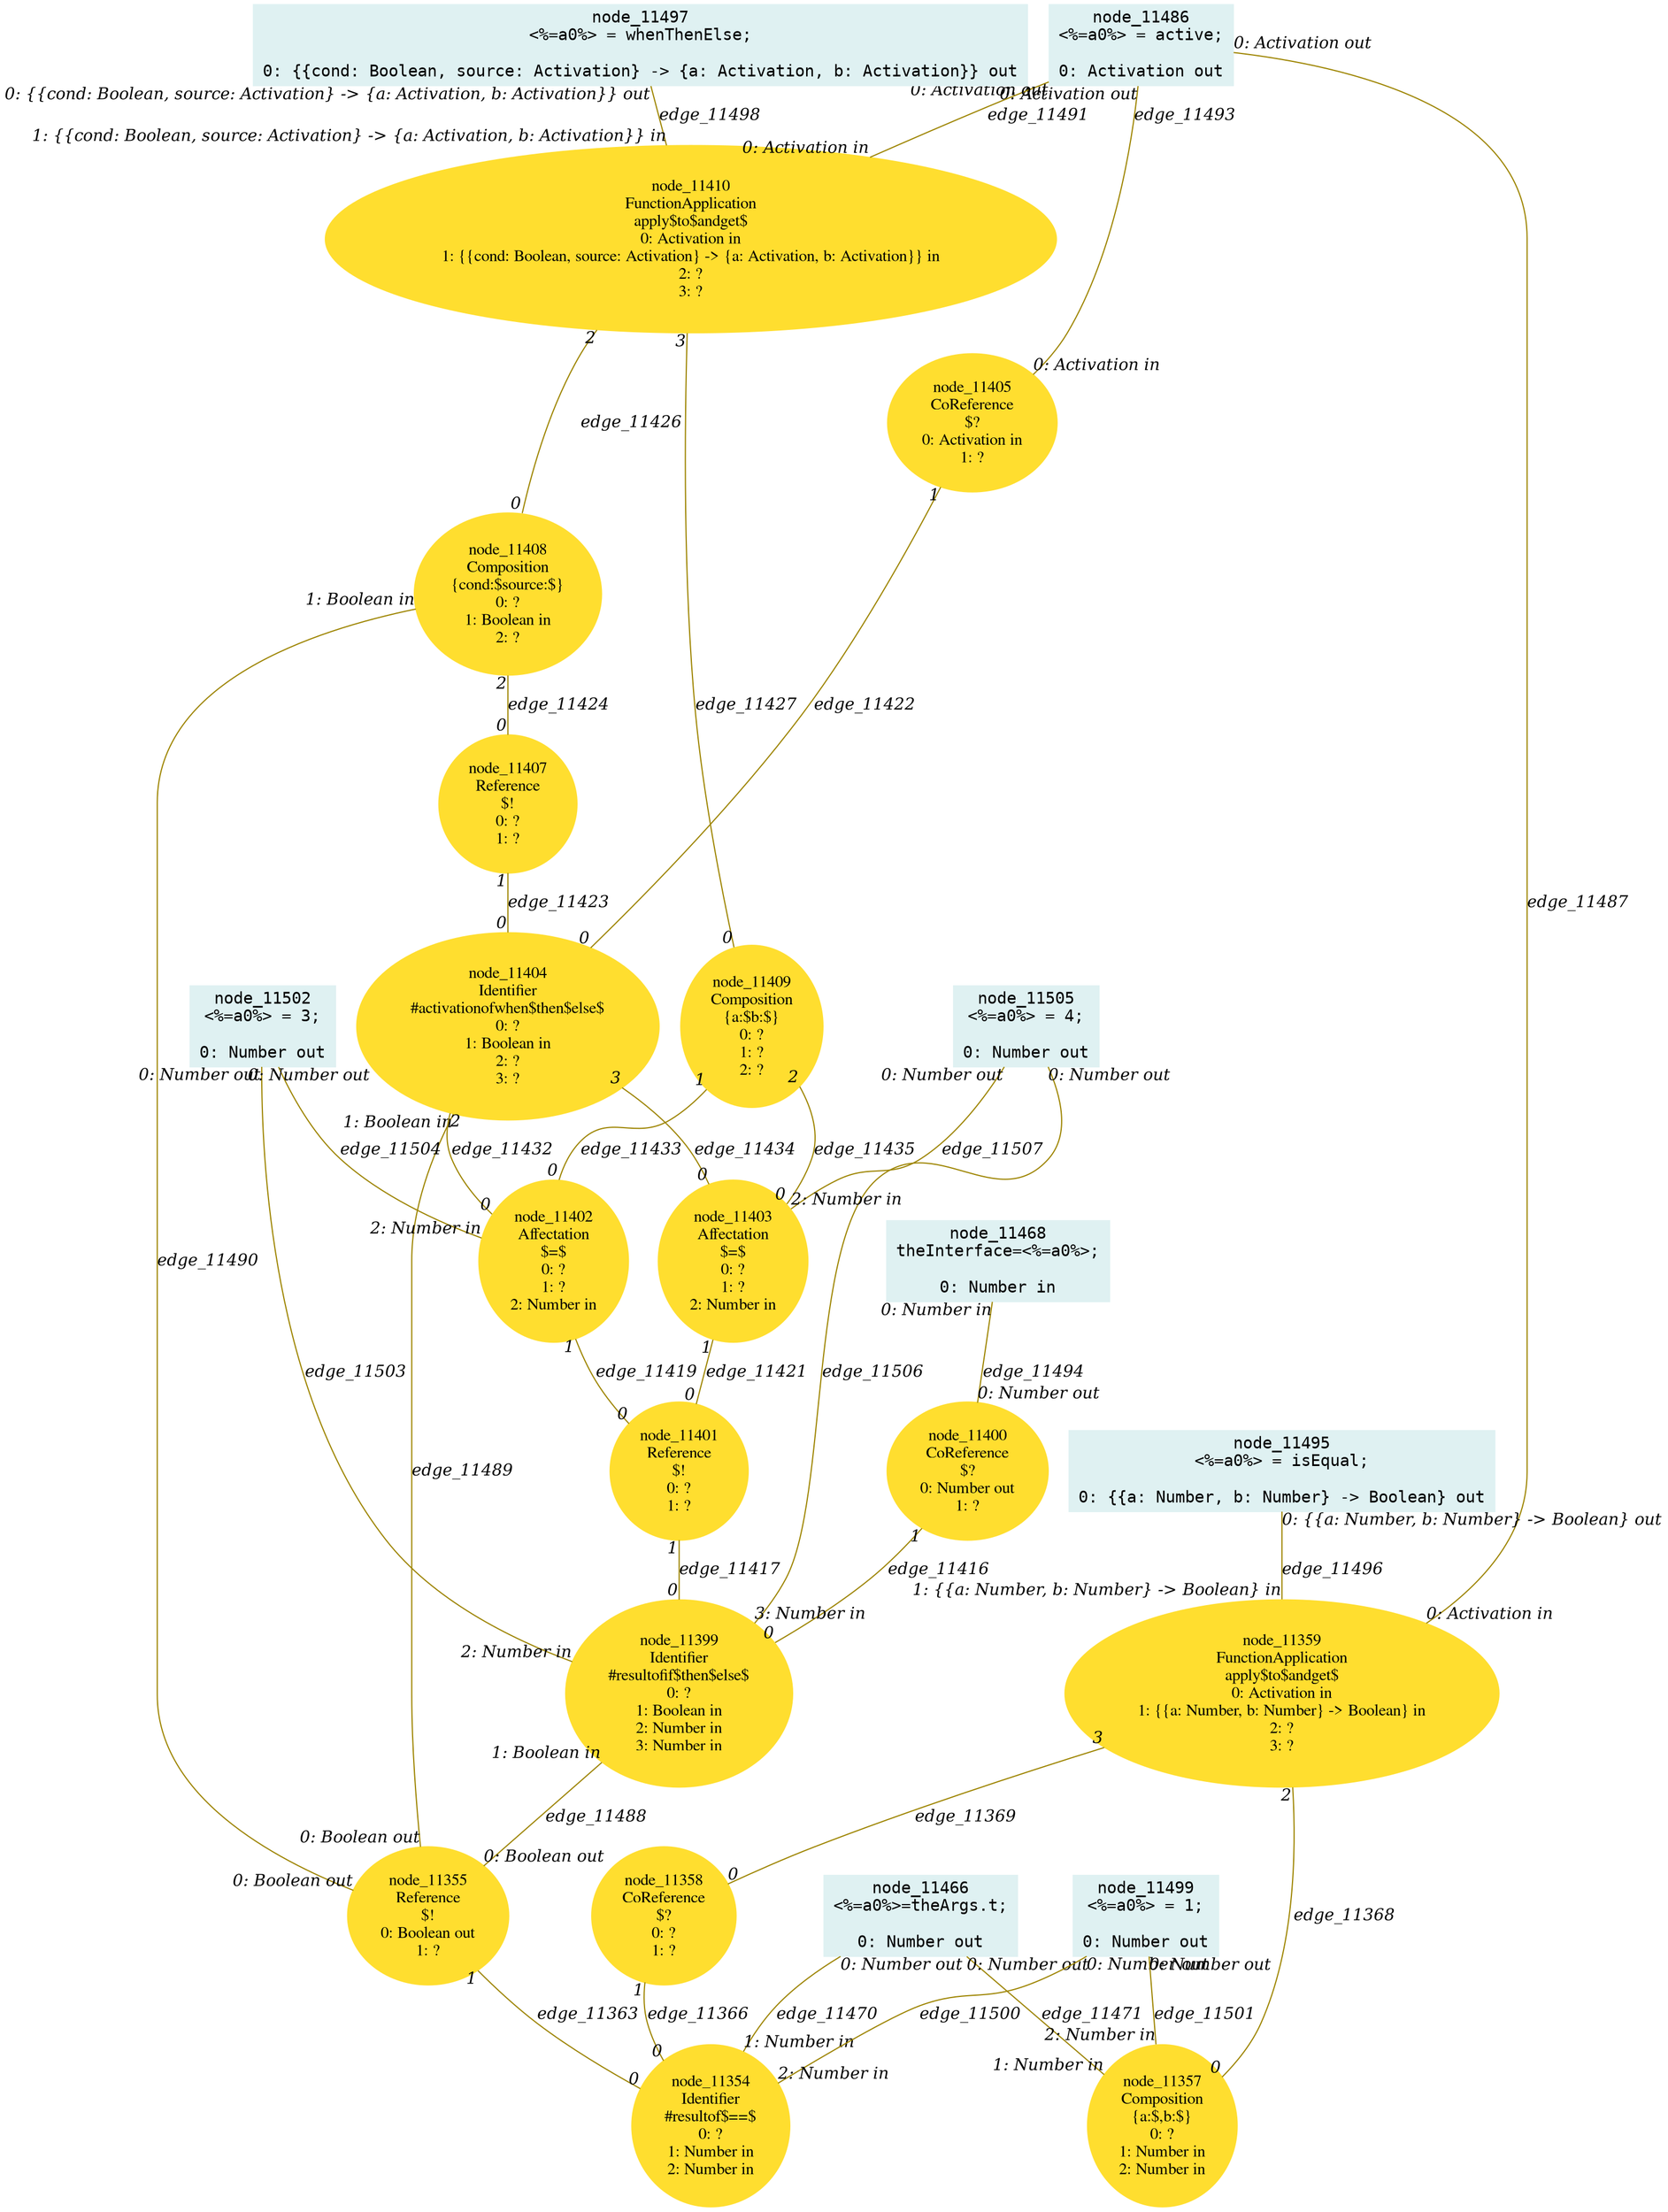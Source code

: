 digraph g{node_11354 [shape="ellipse", style="filled", color="#ffde2f", fontname="Times", label="node_11354
Identifier
#resultof$==$
0: ?
1: Number in
2: Number in" ]
node_11355 [shape="ellipse", style="filled", color="#ffde2f", fontname="Times", label="node_11355
Reference
$!
0: Boolean out
1: ?" ]
node_11357 [shape="ellipse", style="filled", color="#ffde2f", fontname="Times", label="node_11357
Composition
{a:$,b:$}
0: ?
1: Number in
2: Number in" ]
node_11358 [shape="ellipse", style="filled", color="#ffde2f", fontname="Times", label="node_11358
CoReference
$?
0: ?
1: ?" ]
node_11359 [shape="ellipse", style="filled", color="#ffde2f", fontname="Times", label="node_11359
FunctionApplication
apply$to$andget$
0: Activation in
1: {{a: Number, b: Number} -> Boolean} in
2: ?
3: ?" ]
node_11399 [shape="ellipse", style="filled", color="#ffde2f", fontname="Times", label="node_11399
Identifier
#resultofif$then$else$
0: ?
1: Boolean in
2: Number in
3: Number in" ]
node_11400 [shape="ellipse", style="filled", color="#ffde2f", fontname="Times", label="node_11400
CoReference
$?
0: Number out
1: ?" ]
node_11401 [shape="ellipse", style="filled", color="#ffde2f", fontname="Times", label="node_11401
Reference
$!
0: ?
1: ?" ]
node_11402 [shape="ellipse", style="filled", color="#ffde2f", fontname="Times", label="node_11402
Affectation
$=$
0: ?
1: ?
2: Number in" ]
node_11403 [shape="ellipse", style="filled", color="#ffde2f", fontname="Times", label="node_11403
Affectation
$=$
0: ?
1: ?
2: Number in" ]
node_11404 [shape="ellipse", style="filled", color="#ffde2f", fontname="Times", label="node_11404
Identifier
#activationofwhen$then$else$
0: ?
1: Boolean in
2: ?
3: ?" ]
node_11405 [shape="ellipse", style="filled", color="#ffde2f", fontname="Times", label="node_11405
CoReference
$?
0: Activation in
1: ?" ]
node_11407 [shape="ellipse", style="filled", color="#ffde2f", fontname="Times", label="node_11407
Reference
$!
0: ?
1: ?" ]
node_11408 [shape="ellipse", style="filled", color="#ffde2f", fontname="Times", label="node_11408
Composition
{cond:$source:$}
0: ?
1: Boolean in
2: ?" ]
node_11409 [shape="ellipse", style="filled", color="#ffde2f", fontname="Times", label="node_11409
Composition
{a:$b:$}
0: ?
1: ?
2: ?" ]
node_11410 [shape="ellipse", style="filled", color="#ffde2f", fontname="Times", label="node_11410
FunctionApplication
apply$to$andget$
0: Activation in
1: {{cond: Boolean, source: Activation} -> {a: Activation, b: Activation}} in
2: ?
3: ?" ]
node_11466 [shape="box", style="filled", color="#dff1f2", fontname="Courier", label="node_11466
<%=a0%>=theArgs.t;

0: Number out" ]
node_11468 [shape="box", style="filled", color="#dff1f2", fontname="Courier", label="node_11468
theInterface=<%=a0%>;

0: Number in" ]
node_11486 [shape="box", style="filled", color="#dff1f2", fontname="Courier", label="node_11486
<%=a0%> = active;

0: Activation out" ]
node_11495 [shape="box", style="filled", color="#dff1f2", fontname="Courier", label="node_11495
<%=a0%> = isEqual;

0: {{a: Number, b: Number} -> Boolean} out" ]
node_11497 [shape="box", style="filled", color="#dff1f2", fontname="Courier", label="node_11497
<%=a0%> = whenThenElse;

0: {{cond: Boolean, source: Activation} -> {a: Activation, b: Activation}} out" ]
node_11499 [shape="box", style="filled", color="#dff1f2", fontname="Courier", label="node_11499
<%=a0%> = 1;

0: Number out" ]
node_11502 [shape="box", style="filled", color="#dff1f2", fontname="Courier", label="node_11502
<%=a0%> = 3;

0: Number out" ]
node_11505 [shape="box", style="filled", color="#dff1f2", fontname="Courier", label="node_11505
<%=a0%> = 4;

0: Number out" ]
node_11355 -> node_11354 [dir=none, arrowHead=none, fontname="Times-Italic", arrowsize=1, color="#9d8400", label="edge_11363",  headlabel="0", taillabel="1" ]
node_11358 -> node_11354 [dir=none, arrowHead=none, fontname="Times-Italic", arrowsize=1, color="#9d8400", label="edge_11366",  headlabel="0", taillabel="1" ]
node_11359 -> node_11357 [dir=none, arrowHead=none, fontname="Times-Italic", arrowsize=1, color="#9d8400", label="edge_11368",  headlabel="0", taillabel="2" ]
node_11359 -> node_11358 [dir=none, arrowHead=none, fontname="Times-Italic", arrowsize=1, color="#9d8400", label="edge_11369",  headlabel="0", taillabel="3" ]
node_11400 -> node_11399 [dir=none, arrowHead=none, fontname="Times-Italic", arrowsize=1, color="#9d8400", label="edge_11416",  headlabel="0", taillabel="1" ]
node_11401 -> node_11399 [dir=none, arrowHead=none, fontname="Times-Italic", arrowsize=1, color="#9d8400", label="edge_11417",  headlabel="0", taillabel="1" ]
node_11402 -> node_11401 [dir=none, arrowHead=none, fontname="Times-Italic", arrowsize=1, color="#9d8400", label="edge_11419",  headlabel="0", taillabel="1" ]
node_11403 -> node_11401 [dir=none, arrowHead=none, fontname="Times-Italic", arrowsize=1, color="#9d8400", label="edge_11421",  headlabel="0", taillabel="1" ]
node_11405 -> node_11404 [dir=none, arrowHead=none, fontname="Times-Italic", arrowsize=1, color="#9d8400", label="edge_11422",  headlabel="0", taillabel="1" ]
node_11407 -> node_11404 [dir=none, arrowHead=none, fontname="Times-Italic", arrowsize=1, color="#9d8400", label="edge_11423",  headlabel="0", taillabel="1" ]
node_11408 -> node_11407 [dir=none, arrowHead=none, fontname="Times-Italic", arrowsize=1, color="#9d8400", label="edge_11424",  headlabel="0", taillabel="2" ]
node_11410 -> node_11408 [dir=none, arrowHead=none, fontname="Times-Italic", arrowsize=1, color="#9d8400", label="edge_11426",  headlabel="0", taillabel="2" ]
node_11410 -> node_11409 [dir=none, arrowHead=none, fontname="Times-Italic", arrowsize=1, color="#9d8400", label="edge_11427",  headlabel="0", taillabel="3" ]
node_11404 -> node_11402 [dir=none, arrowHead=none, fontname="Times-Italic", arrowsize=1, color="#9d8400", label="edge_11432",  headlabel="0", taillabel="2" ]
node_11409 -> node_11402 [dir=none, arrowHead=none, fontname="Times-Italic", arrowsize=1, color="#9d8400", label="edge_11433",  headlabel="0", taillabel="1" ]
node_11404 -> node_11403 [dir=none, arrowHead=none, fontname="Times-Italic", arrowsize=1, color="#9d8400", label="edge_11434",  headlabel="0", taillabel="3" ]
node_11409 -> node_11403 [dir=none, arrowHead=none, fontname="Times-Italic", arrowsize=1, color="#9d8400", label="edge_11435",  headlabel="0", taillabel="2" ]
node_11466 -> node_11354 [dir=none, arrowHead=none, fontname="Times-Italic", arrowsize=1, color="#9d8400", label="edge_11470",  headlabel="1: Number in", taillabel="0: Number out" ]
node_11466 -> node_11357 [dir=none, arrowHead=none, fontname="Times-Italic", arrowsize=1, color="#9d8400", label="edge_11471",  headlabel="1: Number in", taillabel="0: Number out" ]
node_11486 -> node_11359 [dir=none, arrowHead=none, fontname="Times-Italic", arrowsize=1, color="#9d8400", label="edge_11487",  headlabel="0: Activation in", taillabel="0: Activation out" ]
node_11399 -> node_11355 [dir=none, arrowHead=none, fontname="Times-Italic", arrowsize=1, color="#9d8400", label="edge_11488",  headlabel="0: Boolean out", taillabel="1: Boolean in" ]
node_11404 -> node_11355 [dir=none, arrowHead=none, fontname="Times-Italic", arrowsize=1, color="#9d8400", label="edge_11489",  headlabel="0: Boolean out", taillabel="1: Boolean in" ]
node_11408 -> node_11355 [dir=none, arrowHead=none, fontname="Times-Italic", arrowsize=1, color="#9d8400", label="edge_11490",  headlabel="0: Boolean out", taillabel="1: Boolean in" ]
node_11486 -> node_11410 [dir=none, arrowHead=none, fontname="Times-Italic", arrowsize=1, color="#9d8400", label="edge_11491",  headlabel="0: Activation in", taillabel="0: Activation out" ]
node_11486 -> node_11405 [dir=none, arrowHead=none, fontname="Times-Italic", arrowsize=1, color="#9d8400", label="edge_11493",  headlabel="0: Activation in", taillabel="0: Activation out" ]
node_11468 -> node_11400 [dir=none, arrowHead=none, fontname="Times-Italic", arrowsize=1, color="#9d8400", label="edge_11494",  headlabel="0: Number out", taillabel="0: Number in" ]
node_11495 -> node_11359 [dir=none, arrowHead=none, fontname="Times-Italic", arrowsize=1, color="#9d8400", label="edge_11496",  headlabel="1: {{a: Number, b: Number} -> Boolean} in", taillabel="0: {{a: Number, b: Number} -> Boolean} out" ]
node_11497 -> node_11410 [dir=none, arrowHead=none, fontname="Times-Italic", arrowsize=1, color="#9d8400", label="edge_11498",  headlabel="1: {{cond: Boolean, source: Activation} -> {a: Activation, b: Activation}} in", taillabel="0: {{cond: Boolean, source: Activation} -> {a: Activation, b: Activation}} out" ]
node_11499 -> node_11354 [dir=none, arrowHead=none, fontname="Times-Italic", arrowsize=1, color="#9d8400", label="edge_11500",  headlabel="2: Number in", taillabel="0: Number out" ]
node_11499 -> node_11357 [dir=none, arrowHead=none, fontname="Times-Italic", arrowsize=1, color="#9d8400", label="edge_11501",  headlabel="2: Number in", taillabel="0: Number out" ]
node_11502 -> node_11399 [dir=none, arrowHead=none, fontname="Times-Italic", arrowsize=1, color="#9d8400", label="edge_11503",  headlabel="2: Number in", taillabel="0: Number out" ]
node_11502 -> node_11402 [dir=none, arrowHead=none, fontname="Times-Italic", arrowsize=1, color="#9d8400", label="edge_11504",  headlabel="2: Number in", taillabel="0: Number out" ]
node_11505 -> node_11399 [dir=none, arrowHead=none, fontname="Times-Italic", arrowsize=1, color="#9d8400", label="edge_11506",  headlabel="3: Number in", taillabel="0: Number out" ]
node_11505 -> node_11403 [dir=none, arrowHead=none, fontname="Times-Italic", arrowsize=1, color="#9d8400", label="edge_11507",  headlabel="2: Number in", taillabel="0: Number out" ]
}